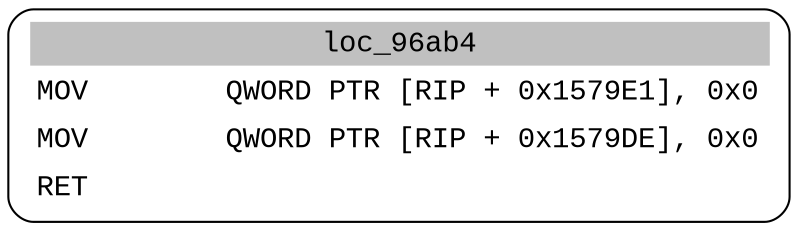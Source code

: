 digraph asm_graph {
1941 [
shape="Mrecord" fontname="Courier New"label =<<table border="0" cellborder="0" cellpadding="3"><tr><td align="center" colspan="2" bgcolor="grey">loc_96ab4</td></tr><tr><td align="left">MOV        QWORD PTR [RIP + 0x1579E1], 0x0</td></tr><tr><td align="left">MOV        QWORD PTR [RIP + 0x1579DE], 0x0</td></tr><tr><td align="left">RET        </td></tr></table>> ];
}